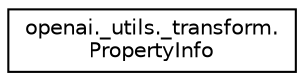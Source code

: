 digraph "Graphical Class Hierarchy"
{
 // LATEX_PDF_SIZE
  edge [fontname="Helvetica",fontsize="10",labelfontname="Helvetica",labelfontsize="10"];
  node [fontname="Helvetica",fontsize="10",shape=record];
  rankdir="LR";
  Node0 [label="openai._utils._transform.\lPropertyInfo",height=0.2,width=0.4,color="black", fillcolor="white", style="filled",URL="$classopenai_1_1__utils_1_1__transform_1_1PropertyInfo.html",tooltip=" "];
}
